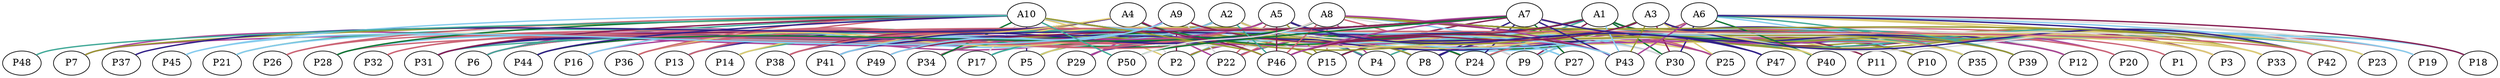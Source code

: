 graph {
	graph [rankdir=BT]
	A1
	A2
	A3
	A4
	A5
	A6
	A7
	A8
	A9
	A10
	P1
	P1 -- A7 [color="#CC6677" style=bold]
	P2
	P2 -- A5 [color="#88CCEE" style=bold]
	P2 -- A3 [color="#999933" style=bold]
	P2 -- A10 [color="#DDCC77" style=bold]
	P2 -- A9 [color="#882255" style=bold]
	P2 -- A4 [color="#DDDDDD" style=bold]
	P2 -- A1 [color="#AA4499" style=bold]
	P2 -- A8 [color="#999933" style=bold]
	P2 -- A7 [color="#AA4499" style=bold]
	P3
	P3 -- A3 [color="#882255" style=bold]
	P3 -- A8 [color="#CC6677" style=bold]
	P3 -- A9 [color="#DDCC77" style=bold]
	P3 -- A6 [color="#DDCC77" style=bold]
	P3 -- A1 [color="#999933" style=bold]
	P3 -- A2 [color="#AA4499" style=bold]
	P4
	P4 -- A8 [color="#AA4499" style=bold]
	P4 -- A9 [color="#CC6677" style=bold]
	P4 -- A6 [color="#44AA99" style=bold]
	P4 -- A3 [color="#DDDDDD" style=bold]
	P4 -- A10 [color="#44AA99" style=bold]
	P4 -- A4 [color="#882255" style=bold]
	P4 -- A5 [color="#332288" style=bold]
	P4 -- A2 [color="#DDCC77" style=bold]
	P4 -- A1 [color="#DDDDDD" style=bold]
	P5
	P5 -- A6 [color="#117733" style=bold]
	P5 -- A2 [color="#117733" style=bold]
	P5 -- A10 [color="#332288" style=bold]
	P5 -- A8 [color="#DDCC77" style=bold]
	P6
	P6 -- A4 [color="#AA4499" style=bold]
	P6 -- A2 [color="#332288" style=bold]
	P6 -- A5 [color="#882255" style=bold]
	P6 -- A10 [color="#44AA99" style=bold]
	P6 -- A6 [color="#AA4499" style=bold]
	P6 -- A8 [color="#CC6677" style=bold]
	P6 -- A9 [color="#AA4499" style=bold]
	P7
	P7 -- A9 [color="#AA4499" style=bold]
	P7 -- A4 [color="#AA4499" style=bold]
	P7 -- A10 [color="#999933" style=bold]
	P8
	P8 -- A5 [color="#332288" style=bold]
	P8 -- A7 [color="#332288" style=bold]
	P8 -- A6 [color="#332288" style=bold]
	P8 -- A3 [color="#882255" style=bold]
	P8 -- A2 [color="#117733" style=bold]
	P8 -- A4 [color="#AA4499" style=bold]
	P8 -- A10 [color="#999933" style=bold]
	P8 -- A9 [color="#88CCEE" style=bold]
	P8 -- A1 [color="#117733" style=bold]
	P9
	P9 -- A6 [color="#88CCEE" style=bold]
	P9 -- A9 [color="#AA4499" style=bold]
	P9 -- A3 [color="#999933" style=bold]
	P9 -- A5 [color="#DDCC77" style=bold]
	P9 -- A1 [color="#882255" style=bold]
	P9 -- A8 [color="#DDDDDD" style=bold]
	P9 -- A7 [color="#CC6677" style=bold]
	P9 -- A2 [color="#AA4499" style=bold]
	P9 -- A4 [color="#DDDDDD" style=bold]
	P9 -- A10 [color="#DDDDDD" style=bold]
	P10
	P10 -- A3 [color="#882255" style=bold]
	P10 -- A6 [color="#88CCEE" style=bold]
	P10 -- A9 [color="#999933" style=bold]
	P10 -- A2 [color="#AA4499" style=bold]
	P10 -- A4 [color="#882255" style=bold]
	P10 -- A8 [color="#882255" style=bold]
	P10 -- A1 [color="#117733" style=bold]
	P11
	P11 -- A4 [color="#DDCC77" style=bold]
	P11 -- A7 [color="#882255" style=bold]
	P11 -- A1 [color="#DDCC77" style=bold]
	P12
	P12 -- A1 [color="#AA4499" style=bold]
	P12 -- A3 [color="#332288" style=bold]
	P12 -- A9 [color="#AA4499" style=bold]
	P12 -- A7 [color="#DDDDDD" style=bold]
	P12 -- A5 [color="#AA4499" style=bold]
	P12 -- A8 [color="#999933" style=bold]
	P13
	P13 -- A7 [color="#332288" style=bold]
	P13 -- A10 [color="#CC6677" style=bold]
	P13 -- A4 [color="#44AA99" style=bold]
	P13 -- A8 [color="#117733" style=bold]
	P13 -- A1 [color="#DDDDDD" style=bold]
	P13 -- A2 [color="#44AA99" style=bold]
	P13 -- A9 [color="#AA4499" style=bold]
	P13 -- A5 [color="#44AA99" style=bold]
	P14
	P14 -- A2 [color="#999933" style=bold]
	P14 -- A4 [color="#DDCC77" style=bold]
	P14 -- A1 [color="#44AA99" style=bold]
	P15
	P15 -- A5 [color="#999933" style=bold]
	P15 -- A8 [color="#CC6677" style=bold]
	P15 -- A1 [color="#DDDDDD" style=bold]
	P15 -- A7 [color="#882255" style=bold]
	P15 -- A6 [color="#117733" style=bold]
	P15 -- A10 [color="#999933" style=bold]
	P15 -- A9 [color="#DDDDDD" style=bold]
	P15 -- A4 [color="#DDCC77" style=bold]
	P16
	P16 -- A9 [color="#88CCEE" style=bold]
	P16 -- A8 [color="#AA4499" style=bold]
	P16 -- A2 [color="#DDDDDD" style=bold]
	P17
	P17 -- A9 [color="#44AA99" style=bold]
	P17 -- A5 [color="#44AA99" style=bold]
	P17 -- A1 [color="#999933" style=bold]
	P17 -- A2 [color="#117733" style=bold]
	P17 -- A6 [color="#88CCEE" style=bold]
	P17 -- A10 [color="#DDDDDD" style=bold]
	P18
	P18 -- A6 [color="#882255" style=bold]
	P18 -- A1 [color="#44AA99" style=bold]
	P18 -- A3 [color="#88CCEE" style=bold]
	P19
	P19 -- A6 [color="#DDDDDD" style=bold]
	P19 -- A7 [color="#88CCEE" style=bold]
	P19 -- A3 [color="#CC6677" style=bold]
	P20
	P20 -- A8 [color="#CC6677" style=bold]
	P20 -- A1 [color="#AA4499" style=bold]
	P21
	P21 -- A2 [color="#DDCC77" style=bold]
	P21 -- A4 [color="#44AA99" style=bold]
	P21 -- A9 [color="#88CCEE" style=bold]
	P22
	P22 -- A9 [color="#DDDDDD" style=bold]
	P22 -- A1 [color="#117733" style=bold]
	P22 -- A5 [color="#CC6677" style=bold]
	P22 -- A7 [color="#AA4499" style=bold]
	P22 -- A8 [color="#CC6677" style=bold]
	P22 -- A4 [color="#AA4499" style=bold]
	P23
	P23 -- A7 [color="#DDCC77" style=bold]
	P23 -- A3 [color="#DDDDDD" style=bold]
	P23 -- A6 [color="#88CCEE" style=bold]
	P23 -- A1 [color="#44AA99" style=bold]
	P23 -- A5 [color="#DDCC77" style=bold]
	P24
	P24 -- A9 [color="#117733" style=bold]
	P24 -- A5 [color="#332288" style=bold]
	P24 -- A4 [color="#88CCEE" style=bold]
	P24 -- A6 [color="#CC6677" style=bold]
	P24 -- A3 [color="#117733" style=bold]
	P24 -- A7 [color="#332288" style=bold]
	P24 -- A10 [color="#117733" style=bold]
	P24 -- A8 [color="#CC6677" style=bold]
	P24 -- A1 [color="#44AA99" style=bold]
	P24 -- A2 [color="#882255" style=bold]
	P25
	P25 -- A9 [color="#AA4499" style=bold]
	P25 -- A2 [color="#999933" style=bold]
	P25 -- A8 [color="#DDCC77" style=bold]
	P25 -- A7 [color="#CC6677" style=bold]
	P25 -- A3 [color="#DDCC77" style=bold]
	P26
	P26 -- A9 [color="#CC6677" style=bold]
	P26 -- A10 [color="#CC6677" style=bold]
	P26 -- A3 [color="#DDDDDD" style=bold]
	P27
	P27 -- A8 [color="#88CCEE" style=bold]
	P27 -- A7 [color="#117733" style=bold]
	P27 -- A2 [color="#88CCEE" style=bold]
	P28
	P28 -- A4 [color="#CC6677" style=bold]
	P28 -- A10 [color="#117733" style=bold]
	P28 -- A2 [color="#44AA99" style=bold]
	P28 -- A8 [color="#CC6677" style=bold]
	P28 -- A9 [color="#88CCEE" style=bold]
	P28 -- A7 [color="#CC6677" style=bold]
	P29
	P29 -- A9 [color="#AA4499" style=bold]
	P29 -- A5 [color="#999933" style=bold]
	P29 -- A8 [color="#AA4499" style=bold]
	P29 -- A2 [color="#44AA99" style=bold]
	P29 -- A7 [color="#332288" style=bold]
	P30
	P30 -- A2 [color="#88CCEE" style=bold]
	P30 -- A9 [color="#88CCEE" style=bold]
	P30 -- A1 [color="#117733" style=bold]
	P30 -- A8 [color="#882255" style=bold]
	P30 -- A3 [color="#882255" style=bold]
	P30 -- A10 [color="#DDDDDD" style=bold]
	P30 -- A6 [color="#332288" style=bold]
	P30 -- A5 [color="#44AA99" style=bold]
	P31
	P31 -- A8 [color="#332288" style=bold]
	P31 -- A10 [color="#882255" style=bold]
	P31 -- A7 [color="#44AA99" style=bold]
	P31 -- A4 [color="#882255" style=bold]
	P31 -- A5 [color="#AA4499" style=bold]
	P31 -- A9 [color="#332288" style=bold]
	P32
	P32 -- A5 [color="#CC6677" style=bold]
	P32 -- A9 [color="#CC6677" style=bold]
	P33
	P33 -- A1 [color="#44AA99" style=bold]
	P33 -- A5 [color="#AA4499" style=bold]
	P33 -- A7 [color="#DDCC77" style=bold]
	P33 -- A10 [color="#DDCC77" style=bold]
	P33 -- A3 [color="#999933" style=bold]
	P33 -- A6 [color="#DDCC77" style=bold]
	P34
	P34 -- A2 [color="#882255" style=bold]
	P34 -- A7 [color="#117733" style=bold]
	P34 -- A1 [color="#88CCEE" style=bold]
	P34 -- A4 [color="#DDCC77" style=bold]
	P34 -- A10 [color="#117733" style=bold]
	P34 -- A9 [color="#AA4499" style=bold]
	P34 -- A8 [color="#999933" style=bold]
	P34 -- A3 [color="#DDCC77" style=bold]
	P34 -- A5 [color="#AA4499" style=bold]
	P35
	P35 -- A5 [color="#88CCEE" style=bold]
	P35 -- A2 [color="#332288" style=bold]
	P35 -- A6 [color="#44AA99" style=bold]
	P35 -- A9 [color="#DDCC77" style=bold]
	P35 -- A1 [color="#999933" style=bold]
	P35 -- A7 [color="#CC6677" style=bold]
	P35 -- A8 [color="#44AA99" style=bold]
	P36
	P36 -- A9 [color="#DDCC77" style=bold]
	P36 -- A10 [color="#CC6677" style=bold]
	P36 -- A5 [color="#CC6677" style=bold]
	P36 -- A7 [color="#CC6677" style=bold]
	P36 -- A2 [color="#CC6677" style=bold]
	P36 -- A8 [color="#CC6677" style=bold]
	P37
	P37 -- A4 [color="#332288" style=bold]
	P38
	P38 -- A4 [color="#882255" style=bold]
	P38 -- A5 [color="#CC6677" style=bold]
	P38 -- A2 [color="#CC6677" style=bold]
	P38 -- A1 [color="#332288" style=bold]
	P39
	P39 -- A3 [color="#999933" style=bold]
	P39 -- A2 [color="#DDDDDD" style=bold]
	P39 -- A7 [color="#44AA99" style=bold]
	P39 -- A1 [color="#332288" style=bold]
	P39 -- A8 [color="#332288" style=bold]
	P39 -- A9 [color="#999933" style=bold]
	P40
	P40 -- A1 [color="#117733" style=bold]
	P40 -- A9 [color="#DDCC77" style=bold]
	P40 -- A4 [color="#999933" style=bold]
	P40 -- A6 [color="#117733" style=bold]
	P40 -- A7 [color="#88CCEE" style=bold]
	P40 -- A8 [color="#999933" style=bold]
	P40 -- A5 [color="#999933" style=bold]
	P41
	P41 -- A2 [color="#88CCEE" style=bold]
	P41 -- A8 [color="#332288" style=bold]
	P41 -- A9 [color="#88CCEE" style=bold]
	P41 -- A4 [color="#DDCC77" style=bold]
	P41 -- A3 [color="#332288" style=bold]
	P42
	P42 -- A6 [color="#332288" style=bold]
	P42 -- A7 [color="#DDDDDD" style=bold]
	P42 -- A8 [color="#999933" style=bold]
	P42 -- A3 [color="#332288" style=bold]
	P42 -- A10 [color="#CC6677" style=bold]
	P43
	P43 -- A6 [color="#AA4499" style=bold]
	P43 -- A7 [color="#332288" style=bold]
	P43 -- A1 [color="#88CCEE" style=bold]
	P43 -- A9 [color="#882255" style=bold]
	P43 -- A8 [color="#AA4499" style=bold]
	P43 -- A10 [color="#88CCEE" style=bold]
	P43 -- A3 [color="#999933" style=bold]
	P43 -- A4 [color="#117733" style=bold]
	P43 -- A2 [color="#DDCC77" style=bold]
	P44
	P44 -- A5 [color="#AA4499" style=bold]
	P44 -- A8 [color="#117733" style=bold]
	P44 -- A10 [color="#332288" style=bold]
	P45
	P45 -- A9 [color="#88CCEE" style=bold]
	P45 -- A10 [color="#88CCEE" style=bold]
	P46
	P46 -- A1 [color="#882255" style=bold]
	P46 -- A4 [color="#882255" style=bold]
	P46 -- A7 [color="#AA4499" style=bold]
	P46 -- A5 [color="#882255" style=bold]
	P46 -- A2 [color="#44AA99" style=bold]
	P46 -- A3 [color="#882255" style=bold]
	P46 -- A8 [color="#CC6677" style=bold]
	P46 -- A10 [color="#999933" style=bold]
	P47
	P47 -- A5 [color="#332288" style=bold]
	P47 -- A7 [color="#332288" style=bold]
	P48
	P48 -- A10 [color="#44AA99" style=bold]
	P49
	P49 -- A7 [color="#882255" style=bold]
	P49 -- A9 [color="#88CCEE" style=bold]
	P50
	P50 -- A10 [color="#44AA99" style=bold]
	P50 -- A7 [color="#117733" style=bold]
	P50 -- A8 [color="#DDDDDD" style=bold]
}
